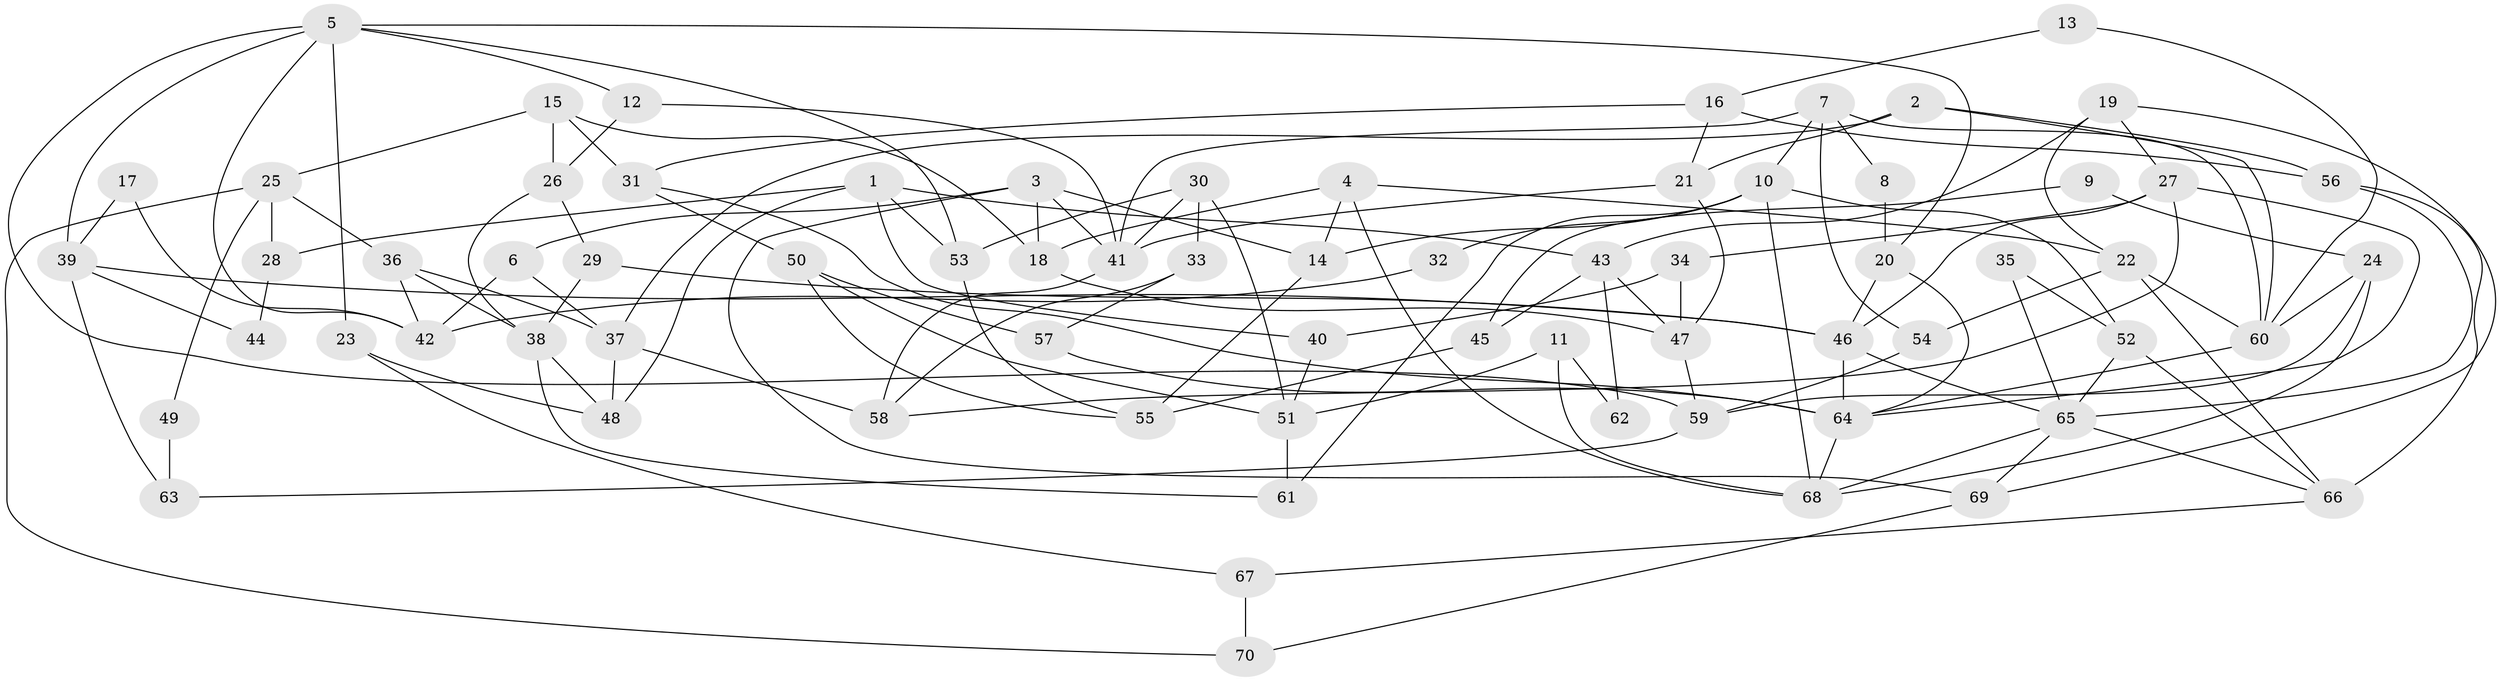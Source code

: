 // Generated by graph-tools (version 1.1) at 2025/35/03/09/25 02:35:55]
// undirected, 70 vertices, 140 edges
graph export_dot {
graph [start="1"]
  node [color=gray90,style=filled];
  1;
  2;
  3;
  4;
  5;
  6;
  7;
  8;
  9;
  10;
  11;
  12;
  13;
  14;
  15;
  16;
  17;
  18;
  19;
  20;
  21;
  22;
  23;
  24;
  25;
  26;
  27;
  28;
  29;
  30;
  31;
  32;
  33;
  34;
  35;
  36;
  37;
  38;
  39;
  40;
  41;
  42;
  43;
  44;
  45;
  46;
  47;
  48;
  49;
  50;
  51;
  52;
  53;
  54;
  55;
  56;
  57;
  58;
  59;
  60;
  61;
  62;
  63;
  64;
  65;
  66;
  67;
  68;
  69;
  70;
  1 -- 48;
  1 -- 43;
  1 -- 28;
  1 -- 40;
  1 -- 53;
  2 -- 60;
  2 -- 21;
  2 -- 37;
  2 -- 56;
  3 -- 6;
  3 -- 69;
  3 -- 14;
  3 -- 18;
  3 -- 41;
  4 -- 18;
  4 -- 68;
  4 -- 14;
  4 -- 22;
  5 -- 53;
  5 -- 20;
  5 -- 12;
  5 -- 23;
  5 -- 39;
  5 -- 42;
  5 -- 59;
  6 -- 37;
  6 -- 42;
  7 -- 41;
  7 -- 54;
  7 -- 8;
  7 -- 10;
  7 -- 60;
  8 -- 20;
  9 -- 24;
  9 -- 45;
  10 -- 14;
  10 -- 32;
  10 -- 52;
  10 -- 61;
  10 -- 68;
  11 -- 68;
  11 -- 51;
  11 -- 62;
  12 -- 26;
  12 -- 41;
  13 -- 60;
  13 -- 16;
  14 -- 55;
  15 -- 31;
  15 -- 25;
  15 -- 18;
  15 -- 26;
  16 -- 21;
  16 -- 56;
  16 -- 31;
  17 -- 39;
  17 -- 42;
  18 -- 47;
  19 -- 27;
  19 -- 22;
  19 -- 43;
  19 -- 69;
  20 -- 64;
  20 -- 46;
  21 -- 47;
  21 -- 41;
  22 -- 66;
  22 -- 54;
  22 -- 60;
  23 -- 48;
  23 -- 67;
  24 -- 68;
  24 -- 60;
  24 -- 59;
  25 -- 36;
  25 -- 70;
  25 -- 28;
  25 -- 49;
  26 -- 29;
  26 -- 38;
  27 -- 64;
  27 -- 34;
  27 -- 46;
  27 -- 58;
  28 -- 44;
  29 -- 46;
  29 -- 38;
  30 -- 33;
  30 -- 41;
  30 -- 51;
  30 -- 53;
  31 -- 64;
  31 -- 50;
  32 -- 42;
  33 -- 58;
  33 -- 57;
  34 -- 47;
  34 -- 40;
  35 -- 65;
  35 -- 52;
  36 -- 37;
  36 -- 38;
  36 -- 42;
  37 -- 58;
  37 -- 48;
  38 -- 61;
  38 -- 48;
  39 -- 46;
  39 -- 44;
  39 -- 63;
  40 -- 51;
  41 -- 58;
  43 -- 47;
  43 -- 45;
  43 -- 62;
  45 -- 55;
  46 -- 65;
  46 -- 64;
  47 -- 59;
  49 -- 63;
  50 -- 55;
  50 -- 51;
  50 -- 57;
  51 -- 61;
  52 -- 65;
  52 -- 66;
  53 -- 55;
  54 -- 59;
  56 -- 66;
  56 -- 65;
  57 -- 64;
  59 -- 63;
  60 -- 64;
  64 -- 68;
  65 -- 68;
  65 -- 66;
  65 -- 69;
  66 -- 67;
  67 -- 70;
  69 -- 70;
}
